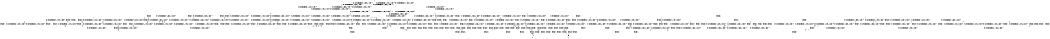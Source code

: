 digraph BCG {
size = "7, 10.5";
center = TRUE;
node [shape = circle];
0 [peripheries = 2];
0 -> 1 [label = "EX !0 !ATOMIC_EXCH_BRANCH (1, +1, TRUE, +0, 2, TRUE) !{}"];
0 -> 2 [label = "EX !2 !ATOMIC_EXCH_BRANCH (1, +1, TRUE, +0, 2, TRUE) !{}"];
0 -> 3 [label = "EX !1 !ATOMIC_EXCH_BRANCH (1, +0, FALSE, +0, 1, TRUE) !{}"];
0 -> 4 [label = "EX !0 !ATOMIC_EXCH_BRANCH (1, +1, TRUE, +0, 2, TRUE) !{}"];
0 -> 5 [label = "EX !2 !ATOMIC_EXCH_BRANCH (1, +1, TRUE, +0, 2, TRUE) !{}"];
0 -> 6 [label = "EX !1 !ATOMIC_EXCH_BRANCH (1, +0, FALSE, +0, 1, TRUE) !{}"];
1 -> 7 [label = "EX !2 !ATOMIC_EXCH_BRANCH (1, +1, TRUE, +0, 2, FALSE) !{}"];
2 -> 7 [label = "EX !0 !ATOMIC_EXCH_BRANCH (1, +1, TRUE, +0, 2, FALSE) !{}"];
3 -> 8 [label = "EX !0 !ATOMIC_EXCH_BRANCH (1, +1, TRUE, +0, 2, TRUE) !{}"];
4 -> 7 [label = "EX !2 !ATOMIC_EXCH_BRANCH (1, +1, TRUE, +0, 2, FALSE) !{}"];
4 -> 9 [label = "EX !1 !ATOMIC_EXCH_BRANCH (1, +0, FALSE, +0, 1, FALSE) !{}"];
4 -> 10 [label = "TERMINATE !0"];
4 -> 11 [label = "EX !2 !ATOMIC_EXCH_BRANCH (1, +1, TRUE, +0, 2, FALSE) !{}"];
4 -> 12 [label = "EX !1 !ATOMIC_EXCH_BRANCH (1, +0, FALSE, +0, 1, FALSE) !{}"];
4 -> 13 [label = "TERMINATE !0"];
5 -> 7 [label = "EX !0 !ATOMIC_EXCH_BRANCH (1, +1, TRUE, +0, 2, FALSE) !{}"];
5 -> 14 [label = "EX !1 !ATOMIC_EXCH_BRANCH (1, +0, FALSE, +0, 1, FALSE) !{}"];
5 -> 15 [label = "TERMINATE !2"];
5 -> 11 [label = "EX !0 !ATOMIC_EXCH_BRANCH (1, +1, TRUE, +0, 2, FALSE) !{}"];
5 -> 16 [label = "EX !1 !ATOMIC_EXCH_BRANCH (1, +0, FALSE, +0, 1, FALSE) !{}"];
5 -> 17 [label = "TERMINATE !2"];
6 -> 3 [label = "EX !1 !ATOMIC_EXCH_BRANCH (1, +0, FALSE, +0, 1, TRUE) !{}"];
6 -> 8 [label = "EX !0 !ATOMIC_EXCH_BRANCH (1, +1, TRUE, +0, 2, TRUE) !{}"];
6 -> 18 [label = "EX !2 !ATOMIC_EXCH_BRANCH (1, +1, TRUE, +0, 2, TRUE) !{}"];
6 -> 6 [label = "EX !1 !ATOMIC_EXCH_BRANCH (1, +0, FALSE, +0, 1, TRUE) !{}"];
6 -> 19 [label = "EX !0 !ATOMIC_EXCH_BRANCH (1, +1, TRUE, +0, 2, TRUE) !{}"];
6 -> 20 [label = "EX !2 !ATOMIC_EXCH_BRANCH (1, +1, TRUE, +0, 2, TRUE) !{}"];
7 -> 21 [label = "EX !1 !ATOMIC_EXCH_BRANCH (1, +0, FALSE, +0, 1, FALSE) !{}"];
8 -> 9 [label = "EX !1 !ATOMIC_EXCH_BRANCH (1, +0, FALSE, +0, 1, FALSE) !{}"];
9 -> 22 [label = "EX !2 !ATOMIC_EXCH_BRANCH (1, +1, TRUE, +0, 2, FALSE) !{}"];
10 -> 23 [label = "EX !2 !ATOMIC_EXCH_BRANCH (1, +1, TRUE, +0, 2, FALSE) !{}"];
11 -> 21 [label = "EX !1 !ATOMIC_EXCH_BRANCH (1, +0, FALSE, +0, 1, FALSE) !{}"];
11 -> 24 [label = "TERMINATE !0"];
11 -> 25 [label = "TERMINATE !2"];
11 -> 26 [label = "EX !1 !ATOMIC_EXCH_BRANCH (1, +0, FALSE, +0, 1, FALSE) !{}"];
11 -> 27 [label = "TERMINATE !0"];
11 -> 28 [label = "TERMINATE !2"];
12 -> 22 [label = "EX !2 !ATOMIC_EXCH_BRANCH (1, +1, TRUE, +0, 2, FALSE) !{}"];
12 -> 29 [label = "TERMINATE !0"];
12 -> 30 [label = "TERMINATE !1"];
12 -> 31 [label = "EX !2 !ATOMIC_EXCH_BRANCH (1, +1, TRUE, +0, 2, FALSE) !{}"];
12 -> 32 [label = "TERMINATE !0"];
12 -> 33 [label = "TERMINATE !1"];
13 -> 23 [label = "EX !2 !ATOMIC_EXCH_BRANCH (1, +1, TRUE, +0, 2, FALSE) !{}"];
13 -> 34 [label = "EX !1 !ATOMIC_EXCH_BRANCH (1, +0, FALSE, +0, 1, FALSE) !{}"];
13 -> 35 [label = "EX !2 !ATOMIC_EXCH_BRANCH (1, +1, TRUE, +0, 2, FALSE) !{}"];
13 -> 36 [label = "EX !1 !ATOMIC_EXCH_BRANCH (1, +0, FALSE, +0, 1, FALSE) !{}"];
14 -> 22 [label = "EX !0 !ATOMIC_EXCH_BRANCH (1, +1, TRUE, +0, 2, FALSE) !{}"];
15 -> 37 [label = "EX !0 !ATOMIC_EXCH_BRANCH (1, +1, TRUE, +0, 2, FALSE) !{}"];
16 -> 22 [label = "EX !0 !ATOMIC_EXCH_BRANCH (1, +1, TRUE, +0, 2, FALSE) !{}"];
16 -> 38 [label = "TERMINATE !2"];
16 -> 39 [label = "TERMINATE !1"];
16 -> 31 [label = "EX !0 !ATOMIC_EXCH_BRANCH (1, +1, TRUE, +0, 2, FALSE) !{}"];
16 -> 40 [label = "TERMINATE !2"];
16 -> 41 [label = "TERMINATE !1"];
17 -> 37 [label = "EX !0 !ATOMIC_EXCH_BRANCH (1, +1, TRUE, +0, 2, FALSE) !{}"];
17 -> 42 [label = "EX !1 !ATOMIC_EXCH_BRANCH (1, +0, FALSE, +0, 1, FALSE) !{}"];
17 -> 43 [label = "EX !0 !ATOMIC_EXCH_BRANCH (1, +1, TRUE, +0, 2, FALSE) !{}"];
17 -> 44 [label = "EX !1 !ATOMIC_EXCH_BRANCH (1, +0, FALSE, +0, 1, FALSE) !{}"];
18 -> 14 [label = "EX !1 !ATOMIC_EXCH_BRANCH (1, +0, FALSE, +0, 1, FALSE) !{}"];
19 -> 9 [label = "EX !1 !ATOMIC_EXCH_BRANCH (1, +0, FALSE, +0, 1, FALSE) !{}"];
19 -> 45 [label = "EX !2 !ATOMIC_EXCH_BRANCH (1, +1, TRUE, +0, 2, FALSE) !{}"];
19 -> 46 [label = "TERMINATE !0"];
19 -> 12 [label = "EX !1 !ATOMIC_EXCH_BRANCH (1, +0, FALSE, +0, 1, FALSE) !{}"];
19 -> 47 [label = "EX !2 !ATOMIC_EXCH_BRANCH (1, +1, TRUE, +0, 2, FALSE) !{}"];
19 -> 48 [label = "TERMINATE !0"];
20 -> 14 [label = "EX !1 !ATOMIC_EXCH_BRANCH (1, +0, FALSE, +0, 1, FALSE) !{}"];
20 -> 45 [label = "EX !0 !ATOMIC_EXCH_BRANCH (1, +1, TRUE, +0, 2, FALSE) !{}"];
20 -> 49 [label = "TERMINATE !2"];
20 -> 16 [label = "EX !1 !ATOMIC_EXCH_BRANCH (1, +0, FALSE, +0, 1, FALSE) !{}"];
20 -> 47 [label = "EX !0 !ATOMIC_EXCH_BRANCH (1, +1, TRUE, +0, 2, FALSE) !{}"];
20 -> 50 [label = "TERMINATE !2"];
21 -> 51 [label = "TERMINATE !0"];
22 -> 51 [label = "TERMINATE !0"];
23 -> 52 [label = "EX !1 !ATOMIC_EXCH_BRANCH (1, +0, FALSE, +0, 1, FALSE) !{}"];
24 -> 52 [label = "EX !1 !ATOMIC_EXCH_BRANCH (1, +0, FALSE, +0, 1, FALSE) !{}"];
25 -> 53 [label = "EX !1 !ATOMIC_EXCH_BRANCH (1, +0, FALSE, +0, 1, FALSE) !{}"];
26 -> 51 [label = "TERMINATE !0"];
26 -> 54 [label = "TERMINATE !2"];
26 -> 55 [label = "TERMINATE !1"];
26 -> 56 [label = "TERMINATE !0"];
26 -> 57 [label = "TERMINATE !2"];
26 -> 58 [label = "TERMINATE !1"];
27 -> 52 [label = "EX !1 !ATOMIC_EXCH_BRANCH (1, +0, FALSE, +0, 1, FALSE) !{}"];
27 -> 59 [label = "TERMINATE !2"];
27 -> 60 [label = "EX !1 !ATOMIC_EXCH_BRANCH (1, +0, FALSE, +0, 1, FALSE) !{}"];
27 -> 61 [label = "TERMINATE !2"];
28 -> 53 [label = "EX !1 !ATOMIC_EXCH_BRANCH (1, +0, FALSE, +0, 1, FALSE) !{}"];
28 -> 59 [label = "TERMINATE !0"];
28 -> 62 [label = "EX !1 !ATOMIC_EXCH_BRANCH (1, +0, FALSE, +0, 1, FALSE) !{}"];
28 -> 61 [label = "TERMINATE !0"];
29 -> 63 [label = "EX !2 !ATOMIC_EXCH_BRANCH (1, +1, TRUE, +0, 2, FALSE) !{}"];
30 -> 64 [label = "EX !2 !ATOMIC_EXCH_BRANCH (1, +1, TRUE, +0, 2, FALSE) !{}"];
31 -> 51 [label = "TERMINATE !0"];
31 -> 54 [label = "TERMINATE !2"];
31 -> 55 [label = "TERMINATE !1"];
31 -> 56 [label = "TERMINATE !0"];
31 -> 57 [label = "TERMINATE !2"];
31 -> 58 [label = "TERMINATE !1"];
32 -> 63 [label = "EX !2 !ATOMIC_EXCH_BRANCH (1, +1, TRUE, +0, 2, FALSE) !{}"];
32 -> 65 [label = "TERMINATE !1"];
32 -> 66 [label = "EX !2 !ATOMIC_EXCH_BRANCH (1, +1, TRUE, +0, 2, FALSE) !{}"];
32 -> 67 [label = "TERMINATE !1"];
33 -> 64 [label = "EX !2 !ATOMIC_EXCH_BRANCH (1, +1, TRUE, +0, 2, FALSE) !{}"];
33 -> 65 [label = "TERMINATE !0"];
33 -> 68 [label = "EX !2 !ATOMIC_EXCH_BRANCH (1, +1, TRUE, +0, 2, FALSE) !{}"];
33 -> 67 [label = "TERMINATE !0"];
34 -> 63 [label = "EX !2 !ATOMIC_EXCH_BRANCH (1, +1, TRUE, +0, 2, FALSE) !{}"];
35 -> 52 [label = "EX !1 !ATOMIC_EXCH_BRANCH (1, +0, FALSE, +0, 1, FALSE) !{}"];
35 -> 59 [label = "TERMINATE !2"];
35 -> 60 [label = "EX !1 !ATOMIC_EXCH_BRANCH (1, +0, FALSE, +0, 1, FALSE) !{}"];
35 -> 61 [label = "TERMINATE !2"];
36 -> 63 [label = "EX !2 !ATOMIC_EXCH_BRANCH (1, +1, TRUE, +0, 2, FALSE) !{}"];
36 -> 65 [label = "TERMINATE !1"];
36 -> 66 [label = "EX !2 !ATOMIC_EXCH_BRANCH (1, +1, TRUE, +0, 2, FALSE) !{}"];
36 -> 67 [label = "TERMINATE !1"];
37 -> 53 [label = "EX !1 !ATOMIC_EXCH_BRANCH (1, +0, FALSE, +0, 1, FALSE) !{}"];
38 -> 69 [label = "EX !0 !ATOMIC_EXCH_BRANCH (1, +1, TRUE, +0, 2, FALSE) !{}"];
39 -> 64 [label = "EX !0 !ATOMIC_EXCH_BRANCH (1, +1, TRUE, +0, 2, FALSE) !{}"];
40 -> 69 [label = "EX !0 !ATOMIC_EXCH_BRANCH (1, +1, TRUE, +0, 2, FALSE) !{}"];
40 -> 70 [label = "TERMINATE !1"];
40 -> 71 [label = "EX !0 !ATOMIC_EXCH_BRANCH (1, +1, TRUE, +0, 2, FALSE) !{}"];
40 -> 72 [label = "TERMINATE !1"];
41 -> 64 [label = "EX !0 !ATOMIC_EXCH_BRANCH (1, +1, TRUE, +0, 2, FALSE) !{}"];
41 -> 70 [label = "TERMINATE !2"];
41 -> 68 [label = "EX !0 !ATOMIC_EXCH_BRANCH (1, +1, TRUE, +0, 2, FALSE) !{}"];
41 -> 72 [label = "TERMINATE !2"];
42 -> 69 [label = "EX !0 !ATOMIC_EXCH_BRANCH (1, +1, TRUE, +0, 2, FALSE) !{}"];
43 -> 53 [label = "EX !1 !ATOMIC_EXCH_BRANCH (1, +0, FALSE, +0, 1, FALSE) !{}"];
43 -> 59 [label = "TERMINATE !0"];
43 -> 62 [label = "EX !1 !ATOMIC_EXCH_BRANCH (1, +0, FALSE, +0, 1, FALSE) !{}"];
43 -> 61 [label = "TERMINATE !0"];
44 -> 69 [label = "EX !0 !ATOMIC_EXCH_BRANCH (1, +1, TRUE, +0, 2, FALSE) !{}"];
44 -> 70 [label = "TERMINATE !1"];
44 -> 71 [label = "EX !0 !ATOMIC_EXCH_BRANCH (1, +1, TRUE, +0, 2, FALSE) !{}"];
44 -> 72 [label = "TERMINATE !1"];
45 -> 21 [label = "EX !1 !ATOMIC_EXCH_BRANCH (1, +0, FALSE, +0, 1, FALSE) !{}"];
46 -> 73 [label = "EX !2 !ATOMIC_EXCH_BRANCH (1, +1, TRUE, +0, 2, FALSE) !{}"];
47 -> 21 [label = "EX !1 !ATOMIC_EXCH_BRANCH (1, +0, FALSE, +0, 1, FALSE) !{}"];
47 -> 74 [label = "TERMINATE !0"];
47 -> 75 [label = "TERMINATE !2"];
47 -> 26 [label = "EX !1 !ATOMIC_EXCH_BRANCH (1, +0, FALSE, +0, 1, FALSE) !{}"];
47 -> 76 [label = "TERMINATE !0"];
47 -> 77 [label = "TERMINATE !2"];
48 -> 73 [label = "EX !2 !ATOMIC_EXCH_BRANCH (1, +1, TRUE, +0, 2, FALSE) !{}"];
48 -> 34 [label = "EX !1 !ATOMIC_EXCH_BRANCH (1, +0, FALSE, +0, 1, FALSE) !{}"];
48 -> 78 [label = "EX !2 !ATOMIC_EXCH_BRANCH (1, +1, TRUE, +0, 2, FALSE) !{}"];
48 -> 36 [label = "EX !1 !ATOMIC_EXCH_BRANCH (1, +0, FALSE, +0, 1, FALSE) !{}"];
49 -> 79 [label = "EX !0 !ATOMIC_EXCH_BRANCH (1, +1, TRUE, +0, 2, FALSE) !{}"];
50 -> 79 [label = "EX !0 !ATOMIC_EXCH_BRANCH (1, +1, TRUE, +0, 2, FALSE) !{}"];
50 -> 42 [label = "EX !1 !ATOMIC_EXCH_BRANCH (1, +0, FALSE, +0, 1, FALSE) !{}"];
50 -> 80 [label = "EX !0 !ATOMIC_EXCH_BRANCH (1, +1, TRUE, +0, 2, FALSE) !{}"];
50 -> 44 [label = "EX !1 !ATOMIC_EXCH_BRANCH (1, +0, FALSE, +0, 1, FALSE) !{}"];
51 -> 81 [label = "TERMINATE !2"];
52 -> 81 [label = "TERMINATE !2"];
53 -> 81 [label = "TERMINATE !0"];
54 -> 81 [label = "TERMINATE !0"];
55 -> 82 [label = "TERMINATE !0"];
56 -> 81 [label = "TERMINATE !2"];
56 -> 82 [label = "TERMINATE !1"];
56 -> 83 [label = "TERMINATE !2"];
56 -> 84 [label = "TERMINATE !1"];
57 -> 81 [label = "TERMINATE !0"];
57 -> 85 [label = "TERMINATE !1"];
57 -> 83 [label = "TERMINATE !0"];
57 -> 86 [label = "TERMINATE !1"];
58 -> 82 [label = "TERMINATE !0"];
58 -> 85 [label = "TERMINATE !2"];
58 -> 84 [label = "TERMINATE !0"];
58 -> 86 [label = "TERMINATE !2"];
59 -> 87 [label = "EX !1 !ATOMIC_EXCH_BRANCH (1, +0, FALSE, +0, 1, FALSE) !{}"];
60 -> 81 [label = "TERMINATE !2"];
60 -> 82 [label = "TERMINATE !1"];
60 -> 83 [label = "TERMINATE !2"];
60 -> 84 [label = "TERMINATE !1"];
61 -> 87 [label = "EX !1 !ATOMIC_EXCH_BRANCH (1, +0, FALSE, +0, 1, FALSE) !{}"];
61 -> 88 [label = "EX !1 !ATOMIC_EXCH_BRANCH (1, +0, FALSE, +0, 1, FALSE) !{}"];
62 -> 81 [label = "TERMINATE !0"];
62 -> 85 [label = "TERMINATE !1"];
62 -> 83 [label = "TERMINATE !0"];
62 -> 86 [label = "TERMINATE !1"];
63 -> 81 [label = "TERMINATE !2"];
64 -> 82 [label = "TERMINATE !0"];
65 -> 89 [label = "EX !2 !ATOMIC_EXCH_BRANCH (1, +1, TRUE, +0, 2, FALSE) !{}"];
66 -> 81 [label = "TERMINATE !2"];
66 -> 82 [label = "TERMINATE !1"];
66 -> 83 [label = "TERMINATE !2"];
66 -> 84 [label = "TERMINATE !1"];
67 -> 89 [label = "EX !2 !ATOMIC_EXCH_BRANCH (1, +1, TRUE, +0, 2, FALSE) !{}"];
67 -> 90 [label = "EX !2 !ATOMIC_EXCH_BRANCH (1, +1, TRUE, +0, 2, FALSE) !{}"];
68 -> 82 [label = "TERMINATE !0"];
68 -> 85 [label = "TERMINATE !2"];
68 -> 84 [label = "TERMINATE !0"];
68 -> 86 [label = "TERMINATE !2"];
69 -> 81 [label = "TERMINATE !0"];
70 -> 91 [label = "EX !0 !ATOMIC_EXCH_BRANCH (1, +1, TRUE, +0, 2, FALSE) !{}"];
71 -> 81 [label = "TERMINATE !0"];
71 -> 85 [label = "TERMINATE !1"];
71 -> 83 [label = "TERMINATE !0"];
71 -> 86 [label = "TERMINATE !1"];
72 -> 91 [label = "EX !0 !ATOMIC_EXCH_BRANCH (1, +1, TRUE, +0, 2, FALSE) !{}"];
72 -> 92 [label = "EX !0 !ATOMIC_EXCH_BRANCH (1, +1, TRUE, +0, 2, FALSE) !{}"];
73 -> 52 [label = "EX !1 !ATOMIC_EXCH_BRANCH (1, +0, FALSE, +0, 1, FALSE) !{}"];
74 -> 93 [label = "TERMINATE !2"];
75 -> 93 [label = "TERMINATE !0"];
76 -> 93 [label = "TERMINATE !2"];
76 -> 52 [label = "EX !1 !ATOMIC_EXCH_BRANCH (1, +0, FALSE, +0, 1, FALSE) !{}"];
76 -> 94 [label = "TERMINATE !2"];
76 -> 60 [label = "EX !1 !ATOMIC_EXCH_BRANCH (1, +0, FALSE, +0, 1, FALSE) !{}"];
77 -> 93 [label = "TERMINATE !0"];
77 -> 53 [label = "EX !1 !ATOMIC_EXCH_BRANCH (1, +0, FALSE, +0, 1, FALSE) !{}"];
77 -> 94 [label = "TERMINATE !0"];
77 -> 62 [label = "EX !1 !ATOMIC_EXCH_BRANCH (1, +0, FALSE, +0, 1, FALSE) !{}"];
78 -> 52 [label = "EX !1 !ATOMIC_EXCH_BRANCH (1, +0, FALSE, +0, 1, FALSE) !{}"];
78 -> 93 [label = "TERMINATE !2"];
78 -> 60 [label = "EX !1 !ATOMIC_EXCH_BRANCH (1, +0, FALSE, +0, 1, FALSE) !{}"];
78 -> 94 [label = "TERMINATE !2"];
79 -> 53 [label = "EX !1 !ATOMIC_EXCH_BRANCH (1, +0, FALSE, +0, 1, FALSE) !{}"];
80 -> 53 [label = "EX !1 !ATOMIC_EXCH_BRANCH (1, +0, FALSE, +0, 1, FALSE) !{}"];
80 -> 93 [label = "TERMINATE !0"];
80 -> 62 [label = "EX !1 !ATOMIC_EXCH_BRANCH (1, +0, FALSE, +0, 1, FALSE) !{}"];
80 -> 94 [label = "TERMINATE !0"];
81 -> 95 [label = "TERMINATE !1"];
82 -> 95 [label = "TERMINATE !2"];
83 -> 95 [label = "TERMINATE !1"];
83 -> 96 [label = "TERMINATE !1"];
84 -> 95 [label = "TERMINATE !2"];
84 -> 96 [label = "TERMINATE !2"];
85 -> 95 [label = "TERMINATE !0"];
86 -> 95 [label = "TERMINATE !0"];
86 -> 96 [label = "TERMINATE !0"];
87 -> 95 [label = "TERMINATE !1"];
88 -> 95 [label = "TERMINATE !1"];
88 -> 96 [label = "TERMINATE !1"];
89 -> 95 [label = "TERMINATE !2"];
90 -> 95 [label = "TERMINATE !2"];
90 -> 96 [label = "TERMINATE !2"];
91 -> 95 [label = "TERMINATE !0"];
92 -> 95 [label = "TERMINATE !0"];
92 -> 96 [label = "TERMINATE !0"];
93 -> 87 [label = "EX !1 !ATOMIC_EXCH_BRANCH (1, +0, FALSE, +0, 1, FALSE) !{}"];
94 -> 87 [label = "EX !1 !ATOMIC_EXCH_BRANCH (1, +0, FALSE, +0, 1, FALSE) !{}"];
94 -> 88 [label = "EX !1 !ATOMIC_EXCH_BRANCH (1, +0, FALSE, +0, 1, FALSE) !{}"];
95 -> 97 [label = "exit"];
96 -> 98 [label = "exit"];
}
